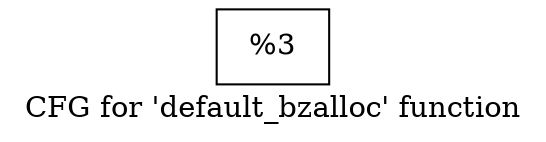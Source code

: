 digraph "CFG for 'default_bzalloc' function" {
	label="CFG for 'default_bzalloc' function";

	Node0x18da650 [shape=record,label="{%3}"];
}
